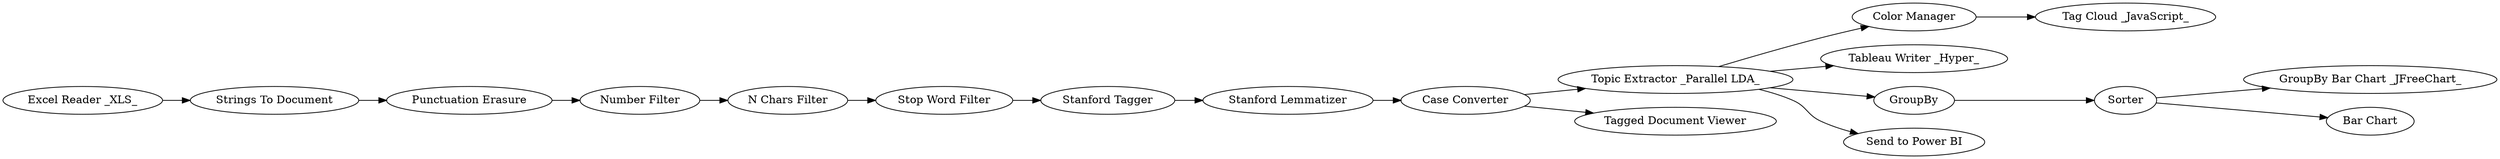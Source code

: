 digraph {
	296 [label="Topic Extractor _Parallel LDA_"]
	29 [label="Punctuation Erasure"]
	30 [label="Number Filter"]
	31 [label="N Chars Filter"]
	33 [label="Case Converter"]
	42 [label="Stop Word Filter"]
	43 [label="Tagged Document Viewer"]
	45 [label="Stanford Lemmatizer"]
	46 [label="Stanford Tagger"]
	768 [label="Tag Cloud _JavaScript_"]
	769 [label="Color Manager"]
	770 [label="Excel Reader _XLS_"]
	771 [label="Strings To Document"]
	772 [label="Tableau Writer _Hyper_"]
	773 [label="GroupBy Bar Chart _JFreeChart_"]
	774 [label=GroupBy]
	775 [label=Sorter]
	776 [label="Send to Power BI"]
	777 [label="Bar Chart"]
	29 -> 30
	30 -> 31
	31 -> 42
	33 -> 43
	42 -> 46
	45 -> 33
	46 -> 45
	296 -> 776
	296 -> 769
	296 -> 772
	296 -> 774
	33 -> 296
	769 -> 768
	770 -> 771
	771 -> 29
	774 -> 775
	775 -> 773
	775 -> 777
	rankdir=LR
}
